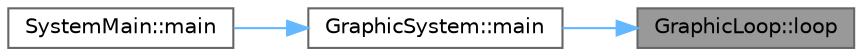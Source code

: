digraph "GraphicLoop::loop"
{
 // LATEX_PDF_SIZE
  bgcolor="transparent";
  edge [fontname=Helvetica,fontsize=10,labelfontname=Helvetica,labelfontsize=10];
  node [fontname=Helvetica,fontsize=10,shape=box,height=0.2,width=0.4];
  rankdir="RL";
  Node1 [id="Node000001",label="GraphicLoop::loop",height=0.2,width=0.4,color="gray40", fillcolor="grey60", style="filled", fontcolor="black",tooltip="GraphicSystemクラスのwhileループの中で毎フレーム呼ばれる処理"];
  Node1 -> Node2 [id="edge1_Node000001_Node000002",dir="back",color="steelblue1",style="solid",tooltip=" "];
  Node2 [id="Node000002",label="GraphicSystem::main",height=0.2,width=0.4,color="grey40", fillcolor="white", style="filled",URL="$class_graphic_system.html#a1d38633900a8cbcacaf9c3afbe728976",tooltip="ウィンドウの表示を行ってくれる関数です．boost::threadにこの関数を渡して並列処理を行います． initに失敗している，またはinitを呼ぶ前に実行した時は即座に終了します．  またメンバ関数..."];
  Node2 -> Node3 [id="edge2_Node000002_Node000003",dir="back",color="steelblue1",style="solid",tooltip=" "];
  Node3 [id="Node000003",label="SystemMain::main",height=0.2,width=0.4,color="grey40", fillcolor="white", style="filled",URL="$class_system_main.html#afd6aec5b53eb29cd818a8cdc014302c2",tooltip="いままでint mainで行われた処理をまとめたもの．目標地点へ着くか，歩容計画に失敗した場合に，シミュレーションを終える．規定の回数シミュレーションしたら終了する．"];
}
